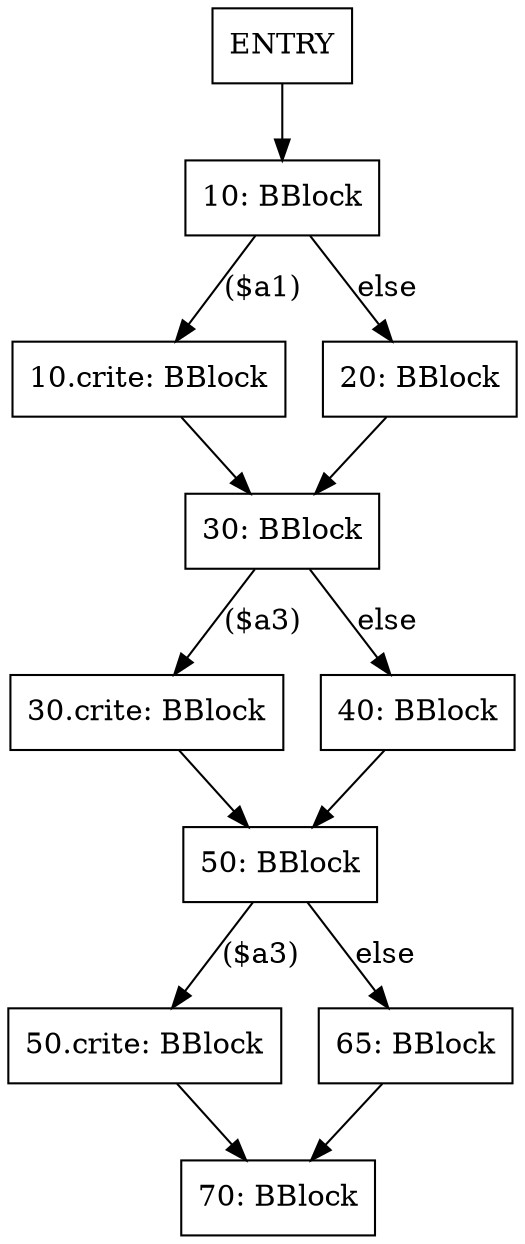digraph G {
node [shape=box]
"ENTRY" -> "10"
"10" [label="10: BBlock"]
"10.crite" [label="10.crite: BBlock"]
"20" [label="20: BBlock"]
"30" [label="30: BBlock"]
"30.crite" [label="30.crite: BBlock"]
"40" [label="40: BBlock"]
"50" [label="50: BBlock"]
"50.crite" [label="50.crite: BBlock"]
"65" [label="65: BBlock"]
"70" [label="70: BBlock"]
"10" -> "10.crite" [label="($a1)"]
"10" -> "20" [label="else"]
"10.crite" -> "30"
"20" -> "30"
"30" -> "30.crite" [label="($a3)"]
"30" -> "40" [label="else"]
"30.crite" -> "50"
"40" -> "50"
"50" -> "50.crite" [label="($a3)"]
"50" -> "65" [label="else"]
"50.crite" -> "70"
"65" -> "70"
}
